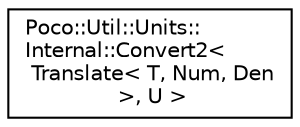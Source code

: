 digraph "Graphical Class Hierarchy"
{
 // LATEX_PDF_SIZE
  edge [fontname="Helvetica",fontsize="10",labelfontname="Helvetica",labelfontsize="10"];
  node [fontname="Helvetica",fontsize="10",shape=record];
  rankdir="LR";
  Node0 [label="Poco::Util::Units::\lInternal::Convert2\<\l Translate\< T, Num, Den\l \>, U \>",height=0.2,width=0.4,color="black", fillcolor="white", style="filled",URL="$structPoco_1_1Util_1_1Units_1_1Internal_1_1Convert2_3_01Translate_3_01T_00_01Num_00_01Den_01_4_00_01U_01_4.html",tooltip=" "];
}
